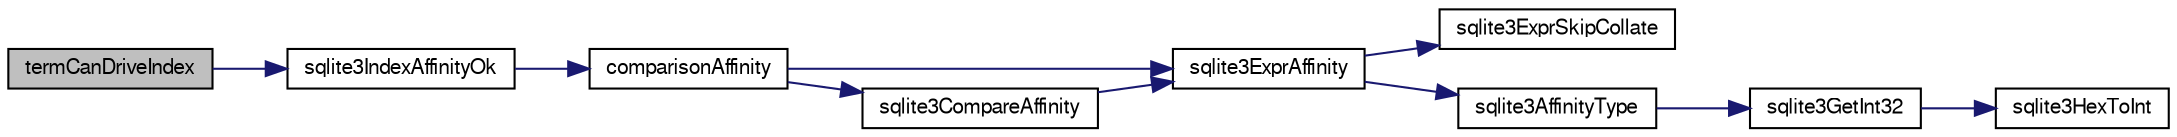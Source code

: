 digraph "termCanDriveIndex"
{
  edge [fontname="FreeSans",fontsize="10",labelfontname="FreeSans",labelfontsize="10"];
  node [fontname="FreeSans",fontsize="10",shape=record];
  rankdir="LR";
  Node838472 [label="termCanDriveIndex",height=0.2,width=0.4,color="black", fillcolor="grey75", style="filled", fontcolor="black"];
  Node838472 -> Node838473 [color="midnightblue",fontsize="10",style="solid",fontname="FreeSans"];
  Node838473 [label="sqlite3IndexAffinityOk",height=0.2,width=0.4,color="black", fillcolor="white", style="filled",URL="$sqlite3_8c.html#a9d43a9db81f31f7473f7ca11fd823900"];
  Node838473 -> Node838474 [color="midnightblue",fontsize="10",style="solid",fontname="FreeSans"];
  Node838474 [label="comparisonAffinity",height=0.2,width=0.4,color="black", fillcolor="white", style="filled",URL="$sqlite3_8c.html#a288a61b5d72d6974ed9b0bb4f57f45ac"];
  Node838474 -> Node838475 [color="midnightblue",fontsize="10",style="solid",fontname="FreeSans"];
  Node838475 [label="sqlite3ExprAffinity",height=0.2,width=0.4,color="black", fillcolor="white", style="filled",URL="$sqlite3_8c.html#aca6a667380b05650f917422118d8b7d3"];
  Node838475 -> Node838476 [color="midnightblue",fontsize="10",style="solid",fontname="FreeSans"];
  Node838476 [label="sqlite3ExprSkipCollate",height=0.2,width=0.4,color="black", fillcolor="white", style="filled",URL="$sqlite3_8c.html#a91b59896d4e3534de7c33940dca8537c"];
  Node838475 -> Node838477 [color="midnightblue",fontsize="10",style="solid",fontname="FreeSans"];
  Node838477 [label="sqlite3AffinityType",height=0.2,width=0.4,color="black", fillcolor="white", style="filled",URL="$sqlite3_8c.html#ad3b6641027549ec6634f6239256676bd"];
  Node838477 -> Node838478 [color="midnightblue",fontsize="10",style="solid",fontname="FreeSans"];
  Node838478 [label="sqlite3GetInt32",height=0.2,width=0.4,color="black", fillcolor="white", style="filled",URL="$sqlite3_8c.html#a5f876209b4343549fc9224cd11c70928"];
  Node838478 -> Node838479 [color="midnightblue",fontsize="10",style="solid",fontname="FreeSans"];
  Node838479 [label="sqlite3HexToInt",height=0.2,width=0.4,color="black", fillcolor="white", style="filled",URL="$sqlite3_8c.html#ae3802c77b18399c03c8c9f973ff47239"];
  Node838474 -> Node838480 [color="midnightblue",fontsize="10",style="solid",fontname="FreeSans"];
  Node838480 [label="sqlite3CompareAffinity",height=0.2,width=0.4,color="black", fillcolor="white", style="filled",URL="$sqlite3_8c.html#a4bd560a9a6a8d11bec0a070a46eb38fa"];
  Node838480 -> Node838475 [color="midnightblue",fontsize="10",style="solid",fontname="FreeSans"];
}

